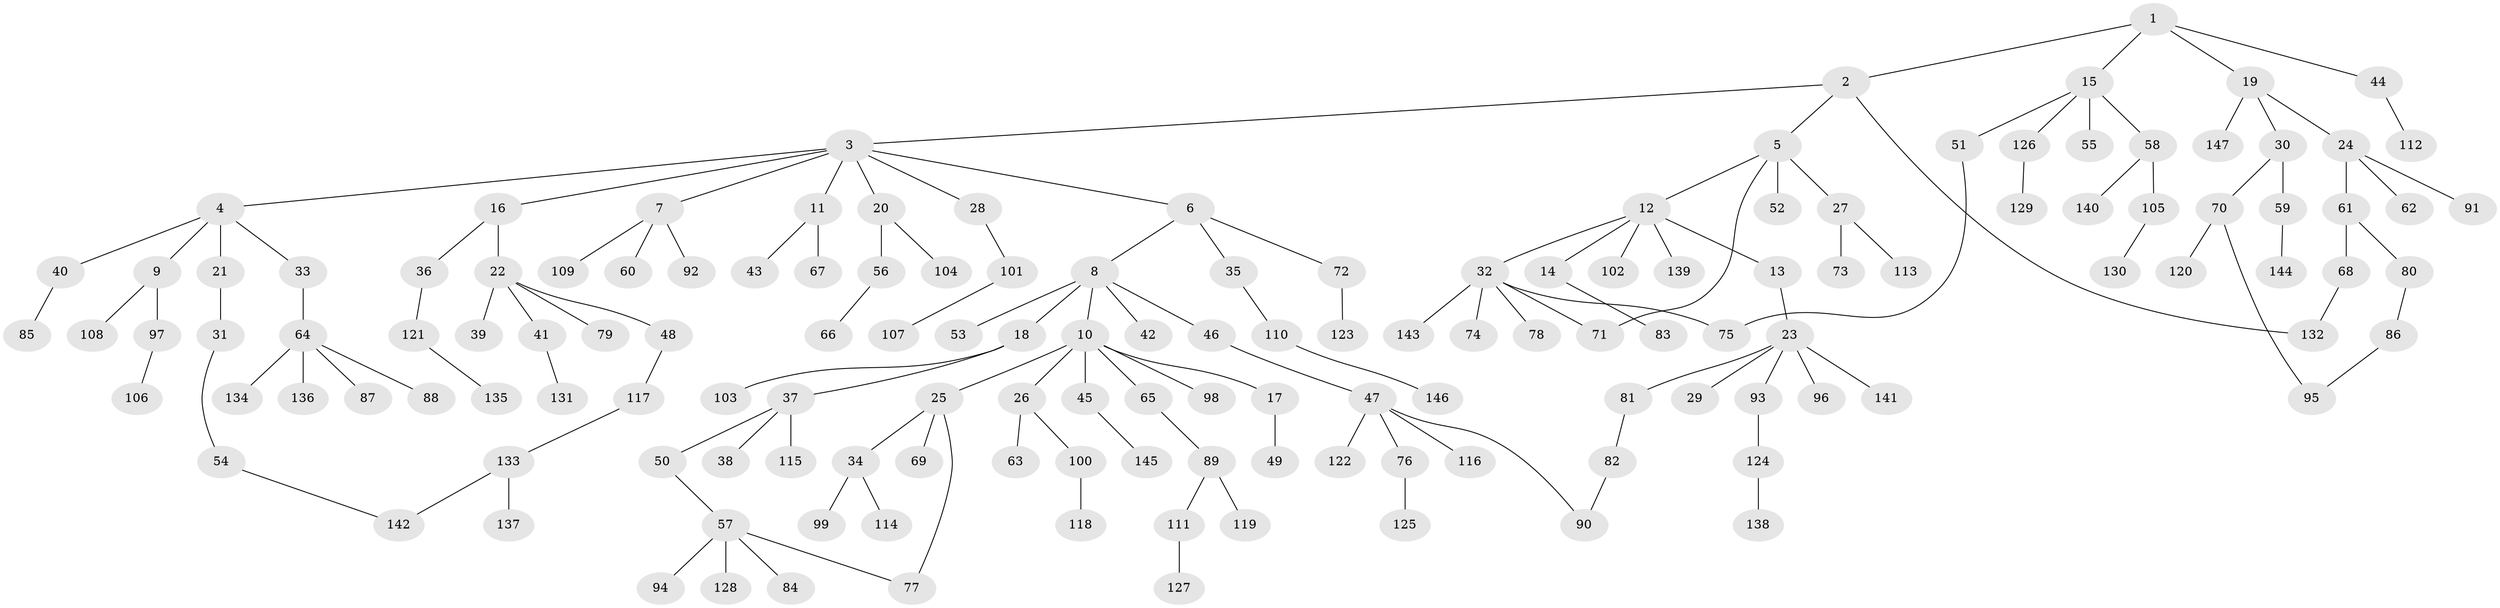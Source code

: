 // coarse degree distribution, {4: 0.058823529411764705, 9: 0.00980392156862745, 5: 0.08823529411764706, 3: 0.06862745098039216, 6: 0.0196078431372549, 2: 0.20588235294117646, 8: 0.00980392156862745, 1: 0.5392156862745098}
// Generated by graph-tools (version 1.1) at 2025/23/03/03/25 07:23:31]
// undirected, 147 vertices, 153 edges
graph export_dot {
graph [start="1"]
  node [color=gray90,style=filled];
  1;
  2;
  3;
  4;
  5;
  6;
  7;
  8;
  9;
  10;
  11;
  12;
  13;
  14;
  15;
  16;
  17;
  18;
  19;
  20;
  21;
  22;
  23;
  24;
  25;
  26;
  27;
  28;
  29;
  30;
  31;
  32;
  33;
  34;
  35;
  36;
  37;
  38;
  39;
  40;
  41;
  42;
  43;
  44;
  45;
  46;
  47;
  48;
  49;
  50;
  51;
  52;
  53;
  54;
  55;
  56;
  57;
  58;
  59;
  60;
  61;
  62;
  63;
  64;
  65;
  66;
  67;
  68;
  69;
  70;
  71;
  72;
  73;
  74;
  75;
  76;
  77;
  78;
  79;
  80;
  81;
  82;
  83;
  84;
  85;
  86;
  87;
  88;
  89;
  90;
  91;
  92;
  93;
  94;
  95;
  96;
  97;
  98;
  99;
  100;
  101;
  102;
  103;
  104;
  105;
  106;
  107;
  108;
  109;
  110;
  111;
  112;
  113;
  114;
  115;
  116;
  117;
  118;
  119;
  120;
  121;
  122;
  123;
  124;
  125;
  126;
  127;
  128;
  129;
  130;
  131;
  132;
  133;
  134;
  135;
  136;
  137;
  138;
  139;
  140;
  141;
  142;
  143;
  144;
  145;
  146;
  147;
  1 -- 2;
  1 -- 15;
  1 -- 19;
  1 -- 44;
  2 -- 3;
  2 -- 5;
  2 -- 132;
  3 -- 4;
  3 -- 6;
  3 -- 7;
  3 -- 11;
  3 -- 16;
  3 -- 20;
  3 -- 28;
  4 -- 9;
  4 -- 21;
  4 -- 33;
  4 -- 40;
  5 -- 12;
  5 -- 27;
  5 -- 52;
  5 -- 71;
  6 -- 8;
  6 -- 35;
  6 -- 72;
  7 -- 60;
  7 -- 92;
  7 -- 109;
  8 -- 10;
  8 -- 18;
  8 -- 42;
  8 -- 46;
  8 -- 53;
  9 -- 97;
  9 -- 108;
  10 -- 17;
  10 -- 25;
  10 -- 26;
  10 -- 45;
  10 -- 65;
  10 -- 98;
  11 -- 43;
  11 -- 67;
  12 -- 13;
  12 -- 14;
  12 -- 32;
  12 -- 102;
  12 -- 139;
  13 -- 23;
  14 -- 83;
  15 -- 51;
  15 -- 55;
  15 -- 58;
  15 -- 126;
  16 -- 22;
  16 -- 36;
  17 -- 49;
  18 -- 37;
  18 -- 103;
  19 -- 24;
  19 -- 30;
  19 -- 147;
  20 -- 56;
  20 -- 104;
  21 -- 31;
  22 -- 39;
  22 -- 41;
  22 -- 48;
  22 -- 79;
  23 -- 29;
  23 -- 81;
  23 -- 93;
  23 -- 96;
  23 -- 141;
  24 -- 61;
  24 -- 62;
  24 -- 91;
  25 -- 34;
  25 -- 69;
  25 -- 77;
  26 -- 63;
  26 -- 100;
  27 -- 73;
  27 -- 113;
  28 -- 101;
  30 -- 59;
  30 -- 70;
  31 -- 54;
  32 -- 71;
  32 -- 74;
  32 -- 78;
  32 -- 143;
  32 -- 75;
  33 -- 64;
  34 -- 99;
  34 -- 114;
  35 -- 110;
  36 -- 121;
  37 -- 38;
  37 -- 50;
  37 -- 115;
  40 -- 85;
  41 -- 131;
  44 -- 112;
  45 -- 145;
  46 -- 47;
  47 -- 76;
  47 -- 116;
  47 -- 122;
  47 -- 90;
  48 -- 117;
  50 -- 57;
  51 -- 75;
  54 -- 142;
  56 -- 66;
  57 -- 84;
  57 -- 94;
  57 -- 128;
  57 -- 77;
  58 -- 105;
  58 -- 140;
  59 -- 144;
  61 -- 68;
  61 -- 80;
  64 -- 87;
  64 -- 88;
  64 -- 134;
  64 -- 136;
  65 -- 89;
  68 -- 132;
  70 -- 120;
  70 -- 95;
  72 -- 123;
  76 -- 125;
  80 -- 86;
  81 -- 82;
  82 -- 90;
  86 -- 95;
  89 -- 111;
  89 -- 119;
  93 -- 124;
  97 -- 106;
  100 -- 118;
  101 -- 107;
  105 -- 130;
  110 -- 146;
  111 -- 127;
  117 -- 133;
  121 -- 135;
  124 -- 138;
  126 -- 129;
  133 -- 137;
  133 -- 142;
}

